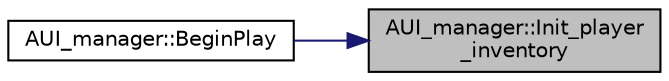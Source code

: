 digraph "AUI_manager::Init_player_inventory"
{
 // LATEX_PDF_SIZE
  edge [fontname="Helvetica",fontsize="10",labelfontname="Helvetica",labelfontsize="10"];
  node [fontname="Helvetica",fontsize="10",shape=record];
  rankdir="RL";
  Node1 [label="AUI_manager::Init_player\l_inventory",height=0.2,width=0.4,color="black", fillcolor="grey75", style="filled", fontcolor="black",tooltip="플레이어 인벤토리 설정"];
  Node1 -> Node2 [dir="back",color="midnightblue",fontsize="10",style="solid",fontname="Helvetica"];
  Node2 [label="AUI_manager::BeginPlay",height=0.2,width=0.4,color="black", fillcolor="white", style="filled",URL="$class_a_u_i__manager.html#acc63bd44eae32215e38354ddbcb4884c",tooltip=" "];
}
